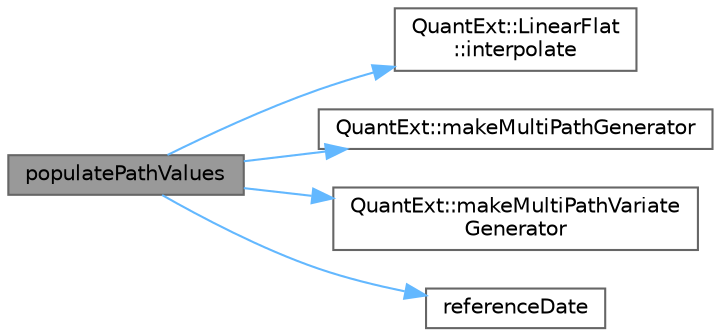 digraph "populatePathValues"
{
 // INTERACTIVE_SVG=YES
 // LATEX_PDF_SIZE
  bgcolor="transparent";
  edge [fontname=Helvetica,fontsize=10,labelfontname=Helvetica,labelfontsize=10];
  node [fontname=Helvetica,fontsize=10,shape=box,height=0.2,width=0.4];
  rankdir="LR";
  Node1 [label="populatePathValues",height=0.2,width=0.4,color="gray40", fillcolor="grey60", style="filled", fontcolor="black",tooltip=" "];
  Node1 -> Node2 [color="steelblue1",style="solid"];
  Node2 [label="QuantExt::LinearFlat\l::interpolate",height=0.2,width=0.4,color="grey40", fillcolor="white", style="filled",URL="C:/dev/ORE/documentation/QuantExt/doc/quantext.tag$class_quant_ext_1_1_linear_flat.html#aeebdaea19fcf47f8c30382a178283141",tooltip=" "];
  Node1 -> Node3 [color="steelblue1",style="solid"];
  Node3 [label="QuantExt::makeMultiPathGenerator",height=0.2,width=0.4,color="grey40", fillcolor="white", style="filled",URL="C:/dev/ORE/documentation/QuantExt/doc/quantext.tag$namespace_quant_ext.html#a293bf46c308777c99d96b720845b4887",tooltip=" "];
  Node1 -> Node4 [color="steelblue1",style="solid"];
  Node4 [label="QuantExt::makeMultiPathVariate\lGenerator",height=0.2,width=0.4,color="grey40", fillcolor="white", style="filled",URL="C:/dev/ORE/documentation/QuantExt/doc/quantext.tag$namespace_quant_ext.html#a729ccb86fe486686cc1c21d403482d4a",tooltip=" "];
  Node1 -> Node5 [color="steelblue1",style="solid"];
  Node5 [label="referenceDate",height=0.2,width=0.4,color="grey40", fillcolor="white", style="filled",URL="$classore_1_1data_1_1_gaussian_cam.html#a5ce8b0af276b7c06ab424e688ae2d318",tooltip=" "];
}
